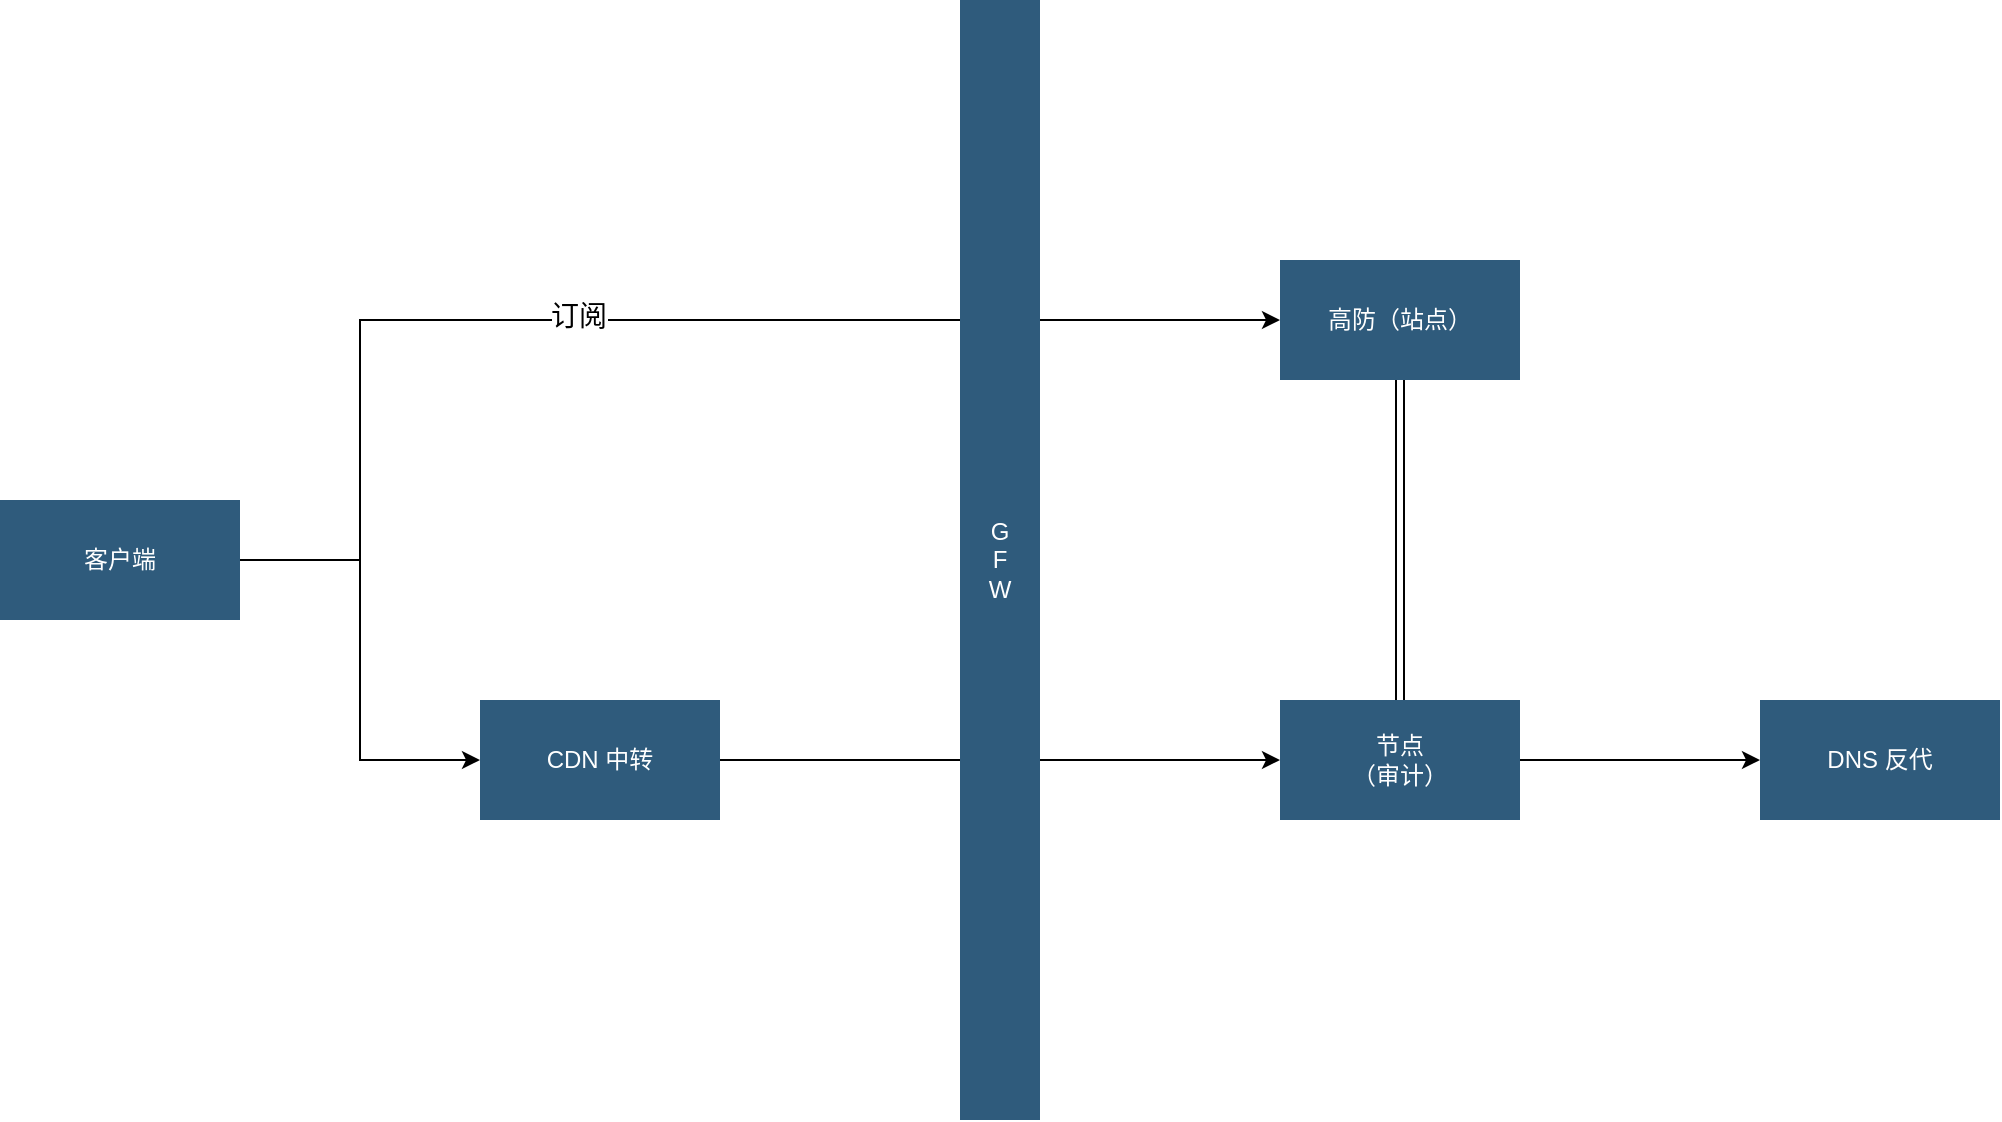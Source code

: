 <mxfile version="24.7.10" pages="2">
  <diagram name="CDN 中转" id="e3a06f82-3646-2815-327d-82caf3d4e204">
    <mxGraphModel dx="1060" dy="614" grid="0" gridSize="10" guides="1" tooltips="1" connect="1" arrows="1" fold="1" page="1" pageScale="1.5" pageWidth="1169" pageHeight="826" background="none" math="0" shadow="0">
      <root>
        <mxCell id="0" style=";html=1;" />
        <mxCell id="1" style=";html=1;" parent="0" />
        <mxCell id="VpjPtq_sQXusabf9HzCg-84" style="edgeStyle=orthogonalEdgeStyle;rounded=0;orthogonalLoop=1;jettySize=auto;html=1;exitX=1;exitY=0.5;exitDx=0;exitDy=0;entryX=0;entryY=0.5;entryDx=0;entryDy=0;" edge="1" parent="1" source="VpjPtq_sQXusabf9HzCg-75" target="VpjPtq_sQXusabf9HzCg-76">
          <mxGeometry relative="1" as="geometry" />
        </mxCell>
        <mxCell id="VpjPtq_sQXusabf9HzCg-85" style="edgeStyle=orthogonalEdgeStyle;rounded=0;orthogonalLoop=1;jettySize=auto;html=1;exitX=1;exitY=0.5;exitDx=0;exitDy=0;entryX=0;entryY=0.5;entryDx=0;entryDy=0;" edge="1" parent="1" source="VpjPtq_sQXusabf9HzCg-75" target="VpjPtq_sQXusabf9HzCg-77">
          <mxGeometry relative="1" as="geometry">
            <Array as="points">
              <mxPoint x="313" y="404" />
              <mxPoint x="313" y="284" />
            </Array>
          </mxGeometry>
        </mxCell>
        <mxCell id="VpjPtq_sQXusabf9HzCg-88" value="&lt;font style=&quot;font-size: 14px;&quot;&gt;订阅&lt;/font&gt;" style="edgeLabel;html=1;align=center;verticalAlign=middle;resizable=0;points=[];" vertex="1" connectable="0" parent="VpjPtq_sQXusabf9HzCg-85">
          <mxGeometry x="-0.098" y="2" relative="1" as="geometry">
            <mxPoint as="offset" />
          </mxGeometry>
        </mxCell>
        <mxCell id="VpjPtq_sQXusabf9HzCg-75" value="客户端" style="whiteSpace=wrap;shadow=0;fontColor=#FFFFFF;fontFamily=Helvetica;fontStyle=0;html=1;fontSize=12;plain-purple;strokeColor=none;fillColor=#2f5b7c;gradientColor=none;spacing=6;verticalAlign=middle;" vertex="1" parent="1">
          <mxGeometry x="133" y="374" width="120" height="60" as="geometry" />
        </mxCell>
        <mxCell id="VpjPtq_sQXusabf9HzCg-83" style="edgeStyle=orthogonalEdgeStyle;rounded=0;orthogonalLoop=1;jettySize=auto;html=1;exitX=1;exitY=0.5;exitDx=0;exitDy=0;entryX=0;entryY=0.5;entryDx=0;entryDy=0;" edge="1" parent="1" source="VpjPtq_sQXusabf9HzCg-76" target="VpjPtq_sQXusabf9HzCg-78">
          <mxGeometry relative="1" as="geometry" />
        </mxCell>
        <mxCell id="VpjPtq_sQXusabf9HzCg-76" value="CDN 中转" style="whiteSpace=wrap;shadow=0;fontColor=#FFFFFF;fontFamily=Helvetica;fontStyle=0;html=1;fontSize=12;plain-purple;strokeColor=none;fillColor=#2f5b7c;gradientColor=none;spacing=6;verticalAlign=middle;" vertex="1" parent="1">
          <mxGeometry x="373" y="474" width="120" height="60" as="geometry" />
        </mxCell>
        <mxCell id="VpjPtq_sQXusabf9HzCg-82" style="edgeStyle=orthogonalEdgeStyle;rounded=0;orthogonalLoop=1;jettySize=auto;html=1;exitX=0.5;exitY=1;exitDx=0;exitDy=0;entryX=0.5;entryY=0;entryDx=0;entryDy=0;shape=link;" edge="1" parent="1" source="VpjPtq_sQXusabf9HzCg-77" target="VpjPtq_sQXusabf9HzCg-78">
          <mxGeometry relative="1" as="geometry" />
        </mxCell>
        <mxCell id="VpjPtq_sQXusabf9HzCg-77" value="高防（站点）" style="whiteSpace=wrap;shadow=0;fontColor=#FFFFFF;fontFamily=Helvetica;fontStyle=0;html=1;fontSize=12;plain-purple;strokeColor=none;fillColor=#2f5b7c;gradientColor=none;spacing=6;verticalAlign=middle;" vertex="1" parent="1">
          <mxGeometry x="773" y="254" width="120" height="60" as="geometry" />
        </mxCell>
        <mxCell id="VpjPtq_sQXusabf9HzCg-81" style="edgeStyle=orthogonalEdgeStyle;rounded=0;orthogonalLoop=1;jettySize=auto;html=1;exitX=1;exitY=0.5;exitDx=0;exitDy=0;entryX=0;entryY=0.5;entryDx=0;entryDy=0;" edge="1" parent="1" source="VpjPtq_sQXusabf9HzCg-78" target="VpjPtq_sQXusabf9HzCg-79">
          <mxGeometry relative="1" as="geometry" />
        </mxCell>
        <mxCell id="VpjPtq_sQXusabf9HzCg-78" value="节点&lt;div&gt;（审计）&lt;/div&gt;" style="whiteSpace=wrap;shadow=0;fontColor=#FFFFFF;fontFamily=Helvetica;fontStyle=0;html=1;fontSize=12;plain-purple;strokeColor=none;fillColor=#2f5b7c;gradientColor=none;spacing=6;verticalAlign=middle;" vertex="1" parent="1">
          <mxGeometry x="773" y="474" width="120" height="60" as="geometry" />
        </mxCell>
        <mxCell id="VpjPtq_sQXusabf9HzCg-79" value="DNS 反代" style="whiteSpace=wrap;shadow=0;fontColor=#FFFFFF;fontFamily=Helvetica;fontStyle=0;html=1;fontSize=12;plain-purple;strokeColor=none;fillColor=#2f5b7c;gradientColor=none;spacing=6;verticalAlign=middle;" vertex="1" parent="1">
          <mxGeometry x="1013" y="474" width="120" height="60" as="geometry" />
        </mxCell>
        <mxCell id="VpjPtq_sQXusabf9HzCg-80" value="G&lt;div&gt;F&lt;/div&gt;&lt;div&gt;W&lt;/div&gt;" style="whiteSpace=wrap;shadow=0;fontColor=#FFFFFF;fontFamily=Helvetica;fontStyle=0;html=1;fontSize=12;plain-purple;strokeColor=none;fillColor=#2f5b7c;gradientColor=none;spacing=6;verticalAlign=middle;" vertex="1" parent="1">
          <mxGeometry x="613" y="124" width="40" height="560" as="geometry" />
        </mxCell>
      </root>
    </mxGraphModel>
  </diagram>
  <diagram id="0SU-hReqOU7FJ1JEjfTw" name="CF 中转">
    <mxGraphModel dx="954" dy="553" grid="0" gridSize="10" guides="1" tooltips="1" connect="1" arrows="1" fold="1" page="1" pageScale="1" pageWidth="1169" pageHeight="827" math="0" shadow="0">
      <root>
        <mxCell id="0" />
        <mxCell id="1" parent="0" />
        <mxCell id="YY5XKfltQ7xSmYrN_jfa-1" style="edgeStyle=orthogonalEdgeStyle;rounded=0;orthogonalLoop=1;jettySize=auto;html=1;exitX=1;exitY=0.5;exitDx=0;exitDy=0;entryX=0;entryY=0.5;entryDx=0;entryDy=0;" edge="1" parent="1" source="YY5XKfltQ7xSmYrN_jfa-3" target="YY5XKfltQ7xSmYrN_jfa-7">
          <mxGeometry relative="1" as="geometry">
            <Array as="points">
              <mxPoint x="271" y="320" />
              <mxPoint x="271" y="200" />
            </Array>
          </mxGeometry>
        </mxCell>
        <mxCell id="YY5XKfltQ7xSmYrN_jfa-2" style="edgeStyle=orthogonalEdgeStyle;rounded=0;orthogonalLoop=1;jettySize=auto;html=1;exitX=1;exitY=0.5;exitDx=0;exitDy=0;entryX=0;entryY=0.5;entryDx=0;entryDy=0;" edge="1" parent="1" source="YY5XKfltQ7xSmYrN_jfa-3" target="YY5XKfltQ7xSmYrN_jfa-5">
          <mxGeometry relative="1" as="geometry">
            <Array as="points">
              <mxPoint x="271" y="320" />
              <mxPoint x="271" y="420" />
            </Array>
          </mxGeometry>
        </mxCell>
        <mxCell id="YY5XKfltQ7xSmYrN_jfa-3" value="客户端" style="whiteSpace=wrap;shadow=0;fontColor=#FFFFFF;fontFamily=Helvetica;fontStyle=0;html=1;fontSize=12;plain-purple;strokeColor=none;fillColor=#2f5b7c;gradientColor=none;spacing=6;verticalAlign=middle;" vertex="1" parent="1">
          <mxGeometry x="60" y="290" width="120" height="60" as="geometry" />
        </mxCell>
        <mxCell id="YY5XKfltQ7xSmYrN_jfa-4" style="edgeStyle=orthogonalEdgeStyle;rounded=0;orthogonalLoop=1;jettySize=auto;html=1;exitX=1;exitY=0.5;exitDx=0;exitDy=0;entryX=0;entryY=0.5;entryDx=0;entryDy=0;" edge="1" parent="1" source="YY5XKfltQ7xSmYrN_jfa-5" target="YY5XKfltQ7xSmYrN_jfa-9">
          <mxGeometry relative="1" as="geometry" />
        </mxCell>
        <mxCell id="YY5XKfltQ7xSmYrN_jfa-5" value="CF 中转" style="whiteSpace=wrap;shadow=0;fontColor=#FFFFFF;fontFamily=Helvetica;fontStyle=0;html=1;fontSize=12;plain-purple;strokeColor=none;fillColor=#2f5b7c;gradientColor=none;spacing=6;verticalAlign=middle;" vertex="1" parent="1">
          <mxGeometry x="482" y="390" width="120" height="60" as="geometry" />
        </mxCell>
        <mxCell id="YY5XKfltQ7xSmYrN_jfa-6" style="edgeStyle=orthogonalEdgeStyle;rounded=0;orthogonalLoop=1;jettySize=auto;html=1;exitX=0.5;exitY=1;exitDx=0;exitDy=0;entryX=0.5;entryY=0;entryDx=0;entryDy=0;shape=link;" edge="1" parent="1" source="YY5XKfltQ7xSmYrN_jfa-7" target="YY5XKfltQ7xSmYrN_jfa-9">
          <mxGeometry relative="1" as="geometry" />
        </mxCell>
        <mxCell id="YY5XKfltQ7xSmYrN_jfa-7" value="高防（站点）" style="whiteSpace=wrap;shadow=0;fontColor=#FFFFFF;fontFamily=Helvetica;fontStyle=0;html=1;fontSize=12;plain-purple;strokeColor=none;fillColor=#2f5b7c;gradientColor=none;spacing=6;verticalAlign=middle;" vertex="1" parent="1">
          <mxGeometry x="713" y="170" width="120" height="60" as="geometry" />
        </mxCell>
        <mxCell id="YY5XKfltQ7xSmYrN_jfa-8" style="edgeStyle=orthogonalEdgeStyle;rounded=0;orthogonalLoop=1;jettySize=auto;html=1;exitX=1;exitY=0.5;exitDx=0;exitDy=0;entryX=0;entryY=0.5;entryDx=0;entryDy=0;" edge="1" parent="1" source="YY5XKfltQ7xSmYrN_jfa-9" target="YY5XKfltQ7xSmYrN_jfa-10">
          <mxGeometry relative="1" as="geometry" />
        </mxCell>
        <mxCell id="YY5XKfltQ7xSmYrN_jfa-9" value="节点&lt;div&gt;（审计）&lt;/div&gt;" style="whiteSpace=wrap;shadow=0;fontColor=#FFFFFF;fontFamily=Helvetica;fontStyle=0;html=1;fontSize=12;plain-purple;strokeColor=none;fillColor=#2f5b7c;gradientColor=none;spacing=6;verticalAlign=middle;" vertex="1" parent="1">
          <mxGeometry x="713" y="390" width="120" height="60" as="geometry" />
        </mxCell>
        <mxCell id="YY5XKfltQ7xSmYrN_jfa-10" value="DNS 反代" style="whiteSpace=wrap;shadow=0;fontColor=#FFFFFF;fontFamily=Helvetica;fontStyle=0;html=1;fontSize=12;plain-purple;strokeColor=none;fillColor=#2f5b7c;gradientColor=none;spacing=6;verticalAlign=middle;" vertex="1" parent="1">
          <mxGeometry x="953" y="390" width="120" height="60" as="geometry" />
        </mxCell>
        <mxCell id="YY5XKfltQ7xSmYrN_jfa-11" value="G&lt;div&gt;F&lt;/div&gt;&lt;div&gt;W&lt;/div&gt;" style="whiteSpace=wrap;shadow=0;fontColor=#FFFFFF;fontFamily=Helvetica;fontStyle=0;html=1;fontSize=12;plain-purple;strokeColor=none;fillColor=#2f5b7c;gradientColor=none;spacing=6;verticalAlign=middle;" vertex="1" parent="1">
          <mxGeometry x="348" y="40" width="40" height="560" as="geometry" />
        </mxCell>
      </root>
    </mxGraphModel>
  </diagram>
</mxfile>
